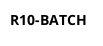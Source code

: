 @startuml
title R10-BATCH

!define	ALIAS	ignore
!define	BISULFITE_CM	CV-4272
!define	BT4_AGIT_CM	ignore
!define	BT4_CHG_EM	ignore
!define	BT4_CHG_TOT	ignore
!define	BT4_CHG_VLV	ignore
!define	BT4_STMVLV_CM	ignore
!define	BT4_TEMPERATURE	ignore
!define	CLEANOUT_CM	ignore
!define	COND_BLOCK_VLV	CV-4267
!define	COND_FLOWVLV_CM	FIC-4267
!define	DUMMY	ignore
!define	EXT_ARB_MOD	ALK-ARBITRATION
!define	HCL_CHG_EM	HCLCHG-EM
!define	HCL_CHG_TOT	FQIC-2086
!define	HCL_CHG_VLV	CV-4275
!define	INTERM_CHG_EM	ignore
!define	OVHD_CHG_EM	R10-OVHCHG-EM
!define	OVHD_CHG_VLVM	ignore
!define	OVHD_CHG_VLVRX	CV-4280
!define	PPW_CHG_VLV	CV-4289
!define	PT5_CHG_EM	ignore
!define	PT5_CHG_TOT	ignore
!define	PT5_CHG_VLV	ignore
!define	PT5_WEIGHT	WI-1564
!define	PT7_CHG_EM	ignore
!define	PT7_CHG_TOT	ignore
!define	PT7_CHG_VLV	ignore
!define	RECIRC_VLV_CM	CV-4274
!define	RX_AGITATOR_CM	HS-4266
!define	RX_CAUS_SCRUB_CM	ignore
!define	RX_DISCHVLV_CM	CV-4690
!define	RX_PH	AI-4261
!define	RX_PH_ADJ	AI-4261_ADJ
!define	RX_PRESS_EM	R10-PRES-EM
!define	RX_PRESSURE	PIC-4264B
!define	RX_TARE1	WI-4260_TARE1
!define	RX_TARE2	WI-4260_TARE2
!define	RX_TEMP_CTRL_EM	R10-TEMP-EM
!define	RX_TEMPERATURE	TI-4263
!define	RX_VENT	PIC-4264A
!define	RX_WEIGHT	WI-4260
!define	RX_XFR_PUMP_CM	HS-4276
!define	SPRAYBALL_CM	CV-4263D
!define	THISUNIT	R10-BATCH
!define	TK13_CHG_EM	TK13CHG-EM
!define	TK13_CHG_PMP	HS-4628
!define	TK13_CHG_TOT	FQIC-4630
!define	TK13_CHG_VLV	CV-4291
!define	TK13_LVL	LI-2053
!define	TK13_WEIGHT	WI-2053
!define	TK14_CHG_EM	TK14CHG-EM
!define	TK14_CHG_TOT	FQIC-4631
!define	TK14_CHG_VLV	CV-4283
!define	TK14_LVL	LI-2064
!define	TK14_WEIGHT	WI-2064
!define	TK15_CHG_EM	TK15CHG-EM
!define	TK15_CHG_TOT	FQIC-4632
!define	TK15_CHG_VLV	CV-4277
!define	TK15_LVL	LI-4633
!define	TK15_WEIGHT	WI-4633
!define	TK17_CHG_EM	TK17CHG-EM
!define	TK17_CHG_TOT	FQIC-4675
!define	TK17_CHG_VLV	CV-4279
!define	TK17_LVL	LI-4676
!define	TK17_WEIGHT	WI-4676
!define	TK1_CHG_EM	ignore
!define	TK1_CHG_TOT	FQIC-2609
!define	TK1_CHG_VLV	ignore
!define	TK1_LVL	LI-2604
!define	TK1_WEIGHT	WI-2604
!define	TK2_CHG_EM	R10-TK2CHG-EM
!define	TK2_CHG_TOT	FQIC-2623
!define	TK2_CHG_VLV	CV-2623
!define	TK2_LVL	LI-2620
!define	TK2_WEIGHT	WI-2620
!define	TK36_CHG_EM	R10-TK36CHG-EM
!define	TK36_CHG_TOT	FQIC-4268
!define	TK36_CHG_VLV	CV-4268
!define	TK36_LVL	LI-2163
!define	TK36_SRC_EM	TK36-SRC-EM
!define	TK36_WEIGHT	WI-2163
!define	TK50_CHG_EM	R3-TK50CHG-EM
!define	TK50_CHG_TOT	FQIC-4270
!define	TK50_CHG_VLV	CV-4270
!define	TK50_LVL	LI-245
!define	TK50_SRC_EM	TK50-SRC-EM
!define	TK50_WEIGHT	WI-245
!define	TK57_CHG_EM	TK57CHG-EM
!define	TK57_CHG_VLV	CV-4272
!define	TK57_LVL	LI-203
!define	TK58_CHG_EM	ignore
!define	TK58_CHG_TOT	ignore
!define	TK58_CHG_VLV	ignore
!define	TK58_LVL	LI-251
!define	TK58_WEIGHT	WI-251
!define	TK8_CHG_EM	R10-TK8CHG-EM
!define	TK8_CHG_TOT	FQIC-580
!define	TK8_CHG_VLV	CV-580
!define	TK8_LVL	LI-581
!define	TK8_WEIGHT	WI-581
!define	UNIT_SUPPORT	R10-USM
!define	UV_CHG_EM	R10-UVCHG-EM
!define	UV_CHG_TOT	FQIC-4278
!define	UV_CHG_VLV	CV-4278
!define	WTR_CHG_EM	R10-WTRCHG-EM
!define	WTR_CHG_TOT	FQIC-4289
!define	WTR_CHG_VLV	CV-4289

!define RX_JKT_CTRL_EM  RX_TEMPERATURE

@enduml